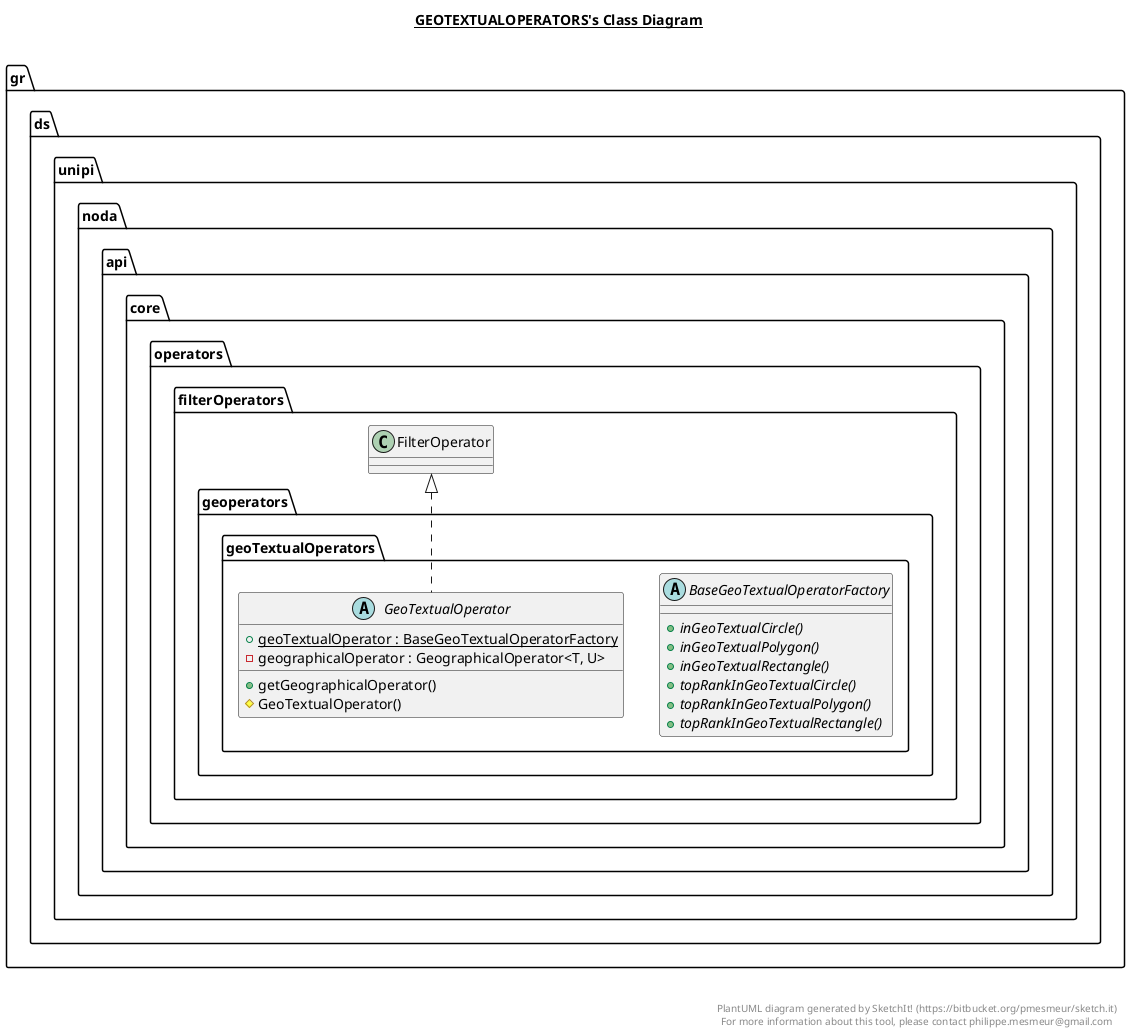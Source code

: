 @startuml

title __GEOTEXTUALOPERATORS's Class Diagram__\n

  namespace gr.ds.unipi.noda.api.core.operators {
    namespace filterOperators {
      namespace geoperators {
        namespace geoTextualOperators {
          abstract class gr.ds.unipi.noda.api.core.operators.filterOperators.geoperators.geoTextualOperators.BaseGeoTextualOperatorFactory {
              {abstract} + inGeoTextualCircle()
              {abstract} + inGeoTextualPolygon()
              {abstract} + inGeoTextualRectangle()
              {abstract} + topRankInGeoTextualCircle()
              {abstract} + topRankInGeoTextualPolygon()
              {abstract} + topRankInGeoTextualRectangle()
          }
        }
      }
    }
  }
  

  namespace gr.ds.unipi.noda.api.core.operators {
    namespace filterOperators {
      namespace geoperators {
        namespace geoTextualOperators {
          abstract class gr.ds.unipi.noda.api.core.operators.filterOperators.geoperators.geoTextualOperators.GeoTextualOperator {
              {static} + geoTextualOperator : BaseGeoTextualOperatorFactory
              - geographicalOperator : GeographicalOperator<T, U>
              + getGeographicalOperator()
              # GeoTextualOperator()
          }
        }
      }
    }
  }
  

  gr.ds.unipi.noda.api.core.operators.filterOperators.geoperators.geoTextualOperators.GeoTextualOperator .up.|> gr.ds.unipi.noda.api.core.operators.filterOperators.FilterOperator


right footer


PlantUML diagram generated by SketchIt! (https://bitbucket.org/pmesmeur/sketch.it)
For more information about this tool, please contact philippe.mesmeur@gmail.com
endfooter

@enduml

